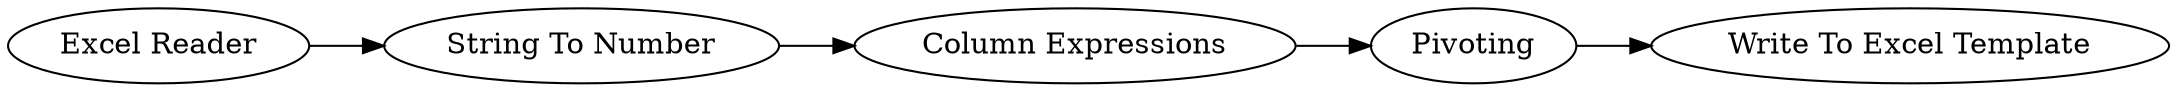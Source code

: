 digraph {
	21 -> 17
	20 -> 12
	1 -> 21
	17 -> 20
	20 [label=Pivoting]
	1 [label="Excel Reader"]
	21 [label="String To Number"]
	17 [label="Column Expressions"]
	12 [label="Write To Excel Template"]
	rankdir=LR
}
